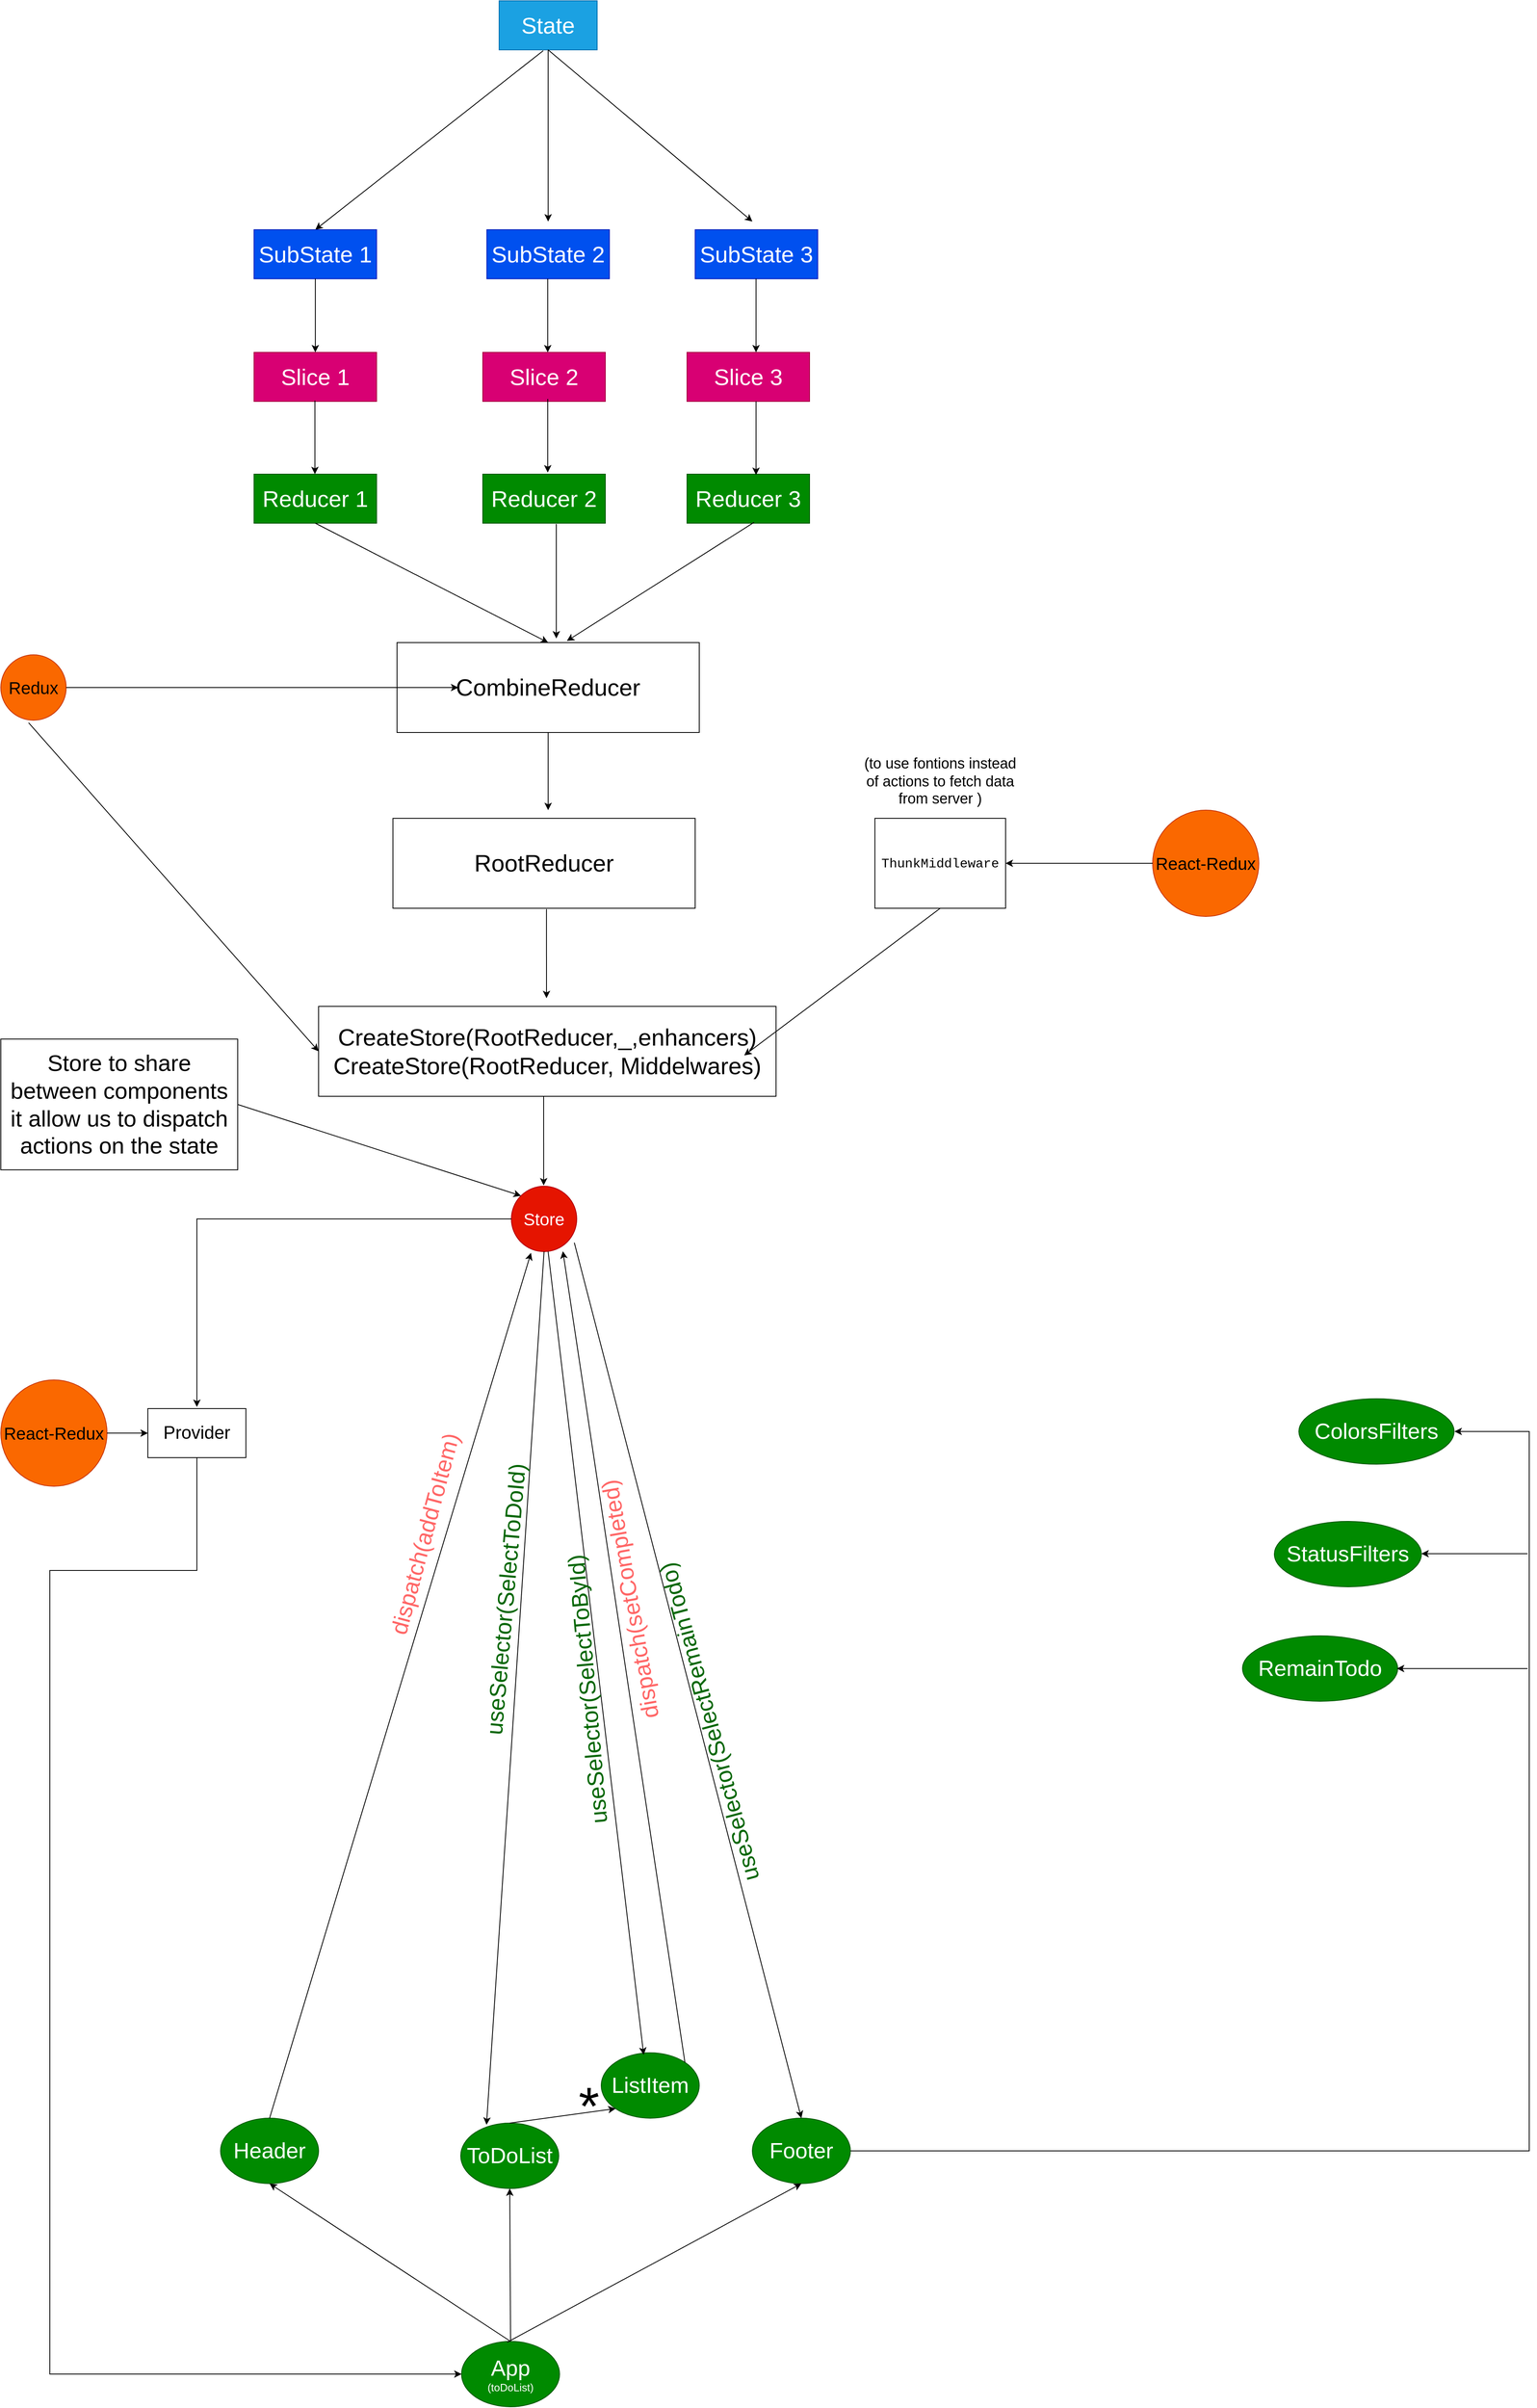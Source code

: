 <mxfile version="21.6.1" type="device">
  <diagram name="Page-1" id="SDdgka3PywcGcHc0HapG">
    <mxGraphModel dx="781" dy="2837" grid="1" gridSize="10" guides="1" tooltips="1" connect="1" arrows="1" fold="1" page="1" pageScale="1" pageWidth="3300" pageHeight="2339" math="0" shadow="0">
      <root>
        <mxCell id="0" />
        <mxCell id="1" parent="0" />
        <mxCell id="kLNVyJrnfXW6X7ckvjcb-1" value="&lt;font style=&quot;font-size: 28px;&quot;&gt;State&lt;/font&gt;" style="rounded=0;whiteSpace=wrap;html=1;fillColor=#1ba1e2;fontColor=#ffffff;strokeColor=#006EAF;" parent="1" vertex="1">
          <mxGeometry x="630" y="-2240" width="120" height="60" as="geometry" />
        </mxCell>
        <mxCell id="kLNVyJrnfXW6X7ckvjcb-2" value="&lt;font style=&quot;font-size: 28px;&quot;&gt;SubState 1&lt;/font&gt;" style="rounded=0;whiteSpace=wrap;html=1;" parent="1" vertex="1">
          <mxGeometry x="330" y="-1960" width="150" height="60" as="geometry" />
        </mxCell>
        <mxCell id="kLNVyJrnfXW6X7ckvjcb-5" value="" style="endArrow=classic;html=1;rounded=0;entryX=0.5;entryY=0;entryDx=0;entryDy=0;exitX=0.45;exitY=1.017;exitDx=0;exitDy=0;exitPerimeter=0;" parent="1" source="kLNVyJrnfXW6X7ckvjcb-1" target="kLNVyJrnfXW6X7ckvjcb-2" edge="1">
          <mxGeometry width="50" height="50" relative="1" as="geometry">
            <mxPoint x="700" y="-2000" as="sourcePoint" />
            <mxPoint x="750" y="-2050" as="targetPoint" />
          </mxGeometry>
        </mxCell>
        <mxCell id="kLNVyJrnfXW6X7ckvjcb-6" value="" style="endArrow=classic;html=1;rounded=0;entryX=0.5;entryY=0;entryDx=0;entryDy=0;exitX=0.5;exitY=1;exitDx=0;exitDy=0;" parent="1" source="kLNVyJrnfXW6X7ckvjcb-1" edge="1">
          <mxGeometry width="50" height="50" relative="1" as="geometry">
            <mxPoint x="694" y="-2169" as="sourcePoint" />
            <mxPoint x="690" y="-1970" as="targetPoint" />
          </mxGeometry>
        </mxCell>
        <mxCell id="kLNVyJrnfXW6X7ckvjcb-7" value="" style="endArrow=classic;html=1;rounded=0;entryX=0.5;entryY=0;entryDx=0;entryDy=0;exitX=0.5;exitY=1;exitDx=0;exitDy=0;" parent="1" source="kLNVyJrnfXW6X7ckvjcb-1" edge="1">
          <mxGeometry width="50" height="50" relative="1" as="geometry">
            <mxPoint x="700" y="-2180" as="sourcePoint" />
            <mxPoint x="940" y="-1970" as="targetPoint" />
          </mxGeometry>
        </mxCell>
        <mxCell id="kLNVyJrnfXW6X7ckvjcb-8" value="&lt;font style=&quot;font-size: 28px;&quot;&gt;SubState 1&lt;/font&gt;" style="rounded=0;whiteSpace=wrap;html=1;fillColor=#0050ef;strokeColor=#001DBC;fontColor=#ffffff;" parent="1" vertex="1">
          <mxGeometry x="330" y="-1960" width="150" height="60" as="geometry" />
        </mxCell>
        <mxCell id="kLNVyJrnfXW6X7ckvjcb-9" value="&lt;font style=&quot;font-size: 28px;&quot;&gt;SubState 2&lt;/font&gt;" style="rounded=0;whiteSpace=wrap;html=1;fillColor=#0050ef;fontColor=#ffffff;strokeColor=#001DBC;" parent="1" vertex="1">
          <mxGeometry x="615" y="-1960" width="150" height="60" as="geometry" />
        </mxCell>
        <mxCell id="kLNVyJrnfXW6X7ckvjcb-10" value="&lt;font style=&quot;font-size: 28px;&quot;&gt;SubState 3&lt;/font&gt;" style="rounded=0;whiteSpace=wrap;html=1;fillColor=#0050ef;fontColor=#ffffff;strokeColor=#001DBC;" parent="1" vertex="1">
          <mxGeometry x="870" y="-1960" width="150" height="60" as="geometry" />
        </mxCell>
        <mxCell id="kLNVyJrnfXW6X7ckvjcb-11" value="&lt;font style=&quot;font-size: 28px;&quot;&gt;Slice 1&lt;/font&gt;" style="rounded=0;whiteSpace=wrap;html=1;fillColor=#d80073;strokeColor=#A50040;fontColor=#ffffff;" parent="1" vertex="1">
          <mxGeometry x="330" y="-1810" width="150" height="60" as="geometry" />
        </mxCell>
        <mxCell id="kLNVyJrnfXW6X7ckvjcb-12" value="&lt;font style=&quot;font-size: 28px;&quot;&gt;Slice 2&lt;/font&gt;" style="rounded=0;whiteSpace=wrap;html=1;fillColor=#d80073;strokeColor=#A50040;fontColor=#ffffff;" parent="1" vertex="1">
          <mxGeometry x="610" y="-1810" width="150" height="60" as="geometry" />
        </mxCell>
        <mxCell id="kLNVyJrnfXW6X7ckvjcb-13" value="&lt;font style=&quot;font-size: 28px;&quot;&gt;Slice 3&lt;/font&gt;" style="rounded=0;whiteSpace=wrap;html=1;fillColor=#d80073;strokeColor=#A50040;fontColor=#ffffff;" parent="1" vertex="1">
          <mxGeometry x="860" y="-1810" width="150" height="60" as="geometry" />
        </mxCell>
        <mxCell id="kLNVyJrnfXW6X7ckvjcb-14" value="" style="endArrow=classic;html=1;rounded=0;exitX=0.5;exitY=1;exitDx=0;exitDy=0;entryX=0.5;entryY=0;entryDx=0;entryDy=0;" parent="1" source="kLNVyJrnfXW6X7ckvjcb-8" target="kLNVyJrnfXW6X7ckvjcb-11" edge="1">
          <mxGeometry width="50" height="50" relative="1" as="geometry">
            <mxPoint x="700" y="-1800" as="sourcePoint" />
            <mxPoint x="520" y="-1830" as="targetPoint" />
          </mxGeometry>
        </mxCell>
        <mxCell id="kLNVyJrnfXW6X7ckvjcb-15" value="" style="endArrow=classic;html=1;rounded=0;exitX=0.5;exitY=1;exitDx=0;exitDy=0;entryX=0.5;entryY=0;entryDx=0;entryDy=0;" parent="1" edge="1">
          <mxGeometry width="50" height="50" relative="1" as="geometry">
            <mxPoint x="689.5" y="-1900" as="sourcePoint" />
            <mxPoint x="689.5" y="-1810" as="targetPoint" />
          </mxGeometry>
        </mxCell>
        <mxCell id="kLNVyJrnfXW6X7ckvjcb-16" value="" style="endArrow=classic;html=1;rounded=0;exitX=0.5;exitY=1;exitDx=0;exitDy=0;entryX=0.5;entryY=0;entryDx=0;entryDy=0;" parent="1" edge="1">
          <mxGeometry width="50" height="50" relative="1" as="geometry">
            <mxPoint x="944.5" y="-1900" as="sourcePoint" />
            <mxPoint x="944.5" y="-1810" as="targetPoint" />
          </mxGeometry>
        </mxCell>
        <mxCell id="kLNVyJrnfXW6X7ckvjcb-19" value="&lt;font style=&quot;font-size: 28px;&quot;&gt;Reducer 1&lt;/font&gt;" style="rounded=0;whiteSpace=wrap;html=1;fillColor=#008a00;strokeColor=#005700;fontColor=#ffffff;" parent="1" vertex="1">
          <mxGeometry x="330" y="-1661" width="150" height="60" as="geometry" />
        </mxCell>
        <mxCell id="kLNVyJrnfXW6X7ckvjcb-20" value="&lt;font style=&quot;font-size: 28px;&quot;&gt;Reducer 2&lt;/font&gt;" style="rounded=0;whiteSpace=wrap;html=1;fillColor=#008a00;strokeColor=#005700;fontColor=#ffffff;" parent="1" vertex="1">
          <mxGeometry x="610" y="-1661" width="150" height="60" as="geometry" />
        </mxCell>
        <mxCell id="kLNVyJrnfXW6X7ckvjcb-21" value="&lt;font style=&quot;font-size: 28px;&quot;&gt;Reducer 3&lt;/font&gt;" style="rounded=0;whiteSpace=wrap;html=1;fillColor=#008a00;strokeColor=#005700;fontColor=#ffffff;" parent="1" vertex="1">
          <mxGeometry x="860" y="-1661" width="150" height="60" as="geometry" />
        </mxCell>
        <mxCell id="kLNVyJrnfXW6X7ckvjcb-22" value="" style="endArrow=classic;html=1;rounded=0;exitX=0.5;exitY=1;exitDx=0;exitDy=0;entryX=0.5;entryY=0;entryDx=0;entryDy=0;" parent="1" edge="1">
          <mxGeometry width="50" height="50" relative="1" as="geometry">
            <mxPoint x="404.5" y="-1751" as="sourcePoint" />
            <mxPoint x="404.5" y="-1661" as="targetPoint" />
          </mxGeometry>
        </mxCell>
        <mxCell id="kLNVyJrnfXW6X7ckvjcb-23" value="" style="endArrow=classic;html=1;rounded=0;exitX=0.5;exitY=1;exitDx=0;exitDy=0;entryX=0.5;entryY=0;entryDx=0;entryDy=0;" parent="1" edge="1">
          <mxGeometry width="50" height="50" relative="1" as="geometry">
            <mxPoint x="689.5" y="-1753" as="sourcePoint" />
            <mxPoint x="689.5" y="-1663" as="targetPoint" />
          </mxGeometry>
        </mxCell>
        <mxCell id="kLNVyJrnfXW6X7ckvjcb-24" value="" style="endArrow=classic;html=1;rounded=0;exitX=0.5;exitY=1;exitDx=0;exitDy=0;entryX=0.5;entryY=0;entryDx=0;entryDy=0;" parent="1" edge="1">
          <mxGeometry width="50" height="50" relative="1" as="geometry">
            <mxPoint x="944.5" y="-1750" as="sourcePoint" />
            <mxPoint x="944.5" y="-1660" as="targetPoint" />
          </mxGeometry>
        </mxCell>
        <mxCell id="kLNVyJrnfXW6X7ckvjcb-25" value="&lt;font style=&quot;font-size: 29px;&quot;&gt;CombineReducer&lt;/font&gt;" style="rounded=0;whiteSpace=wrap;html=1;" parent="1" vertex="1">
          <mxGeometry x="505" y="-1455" width="370" height="110" as="geometry" />
        </mxCell>
        <mxCell id="kLNVyJrnfXW6X7ckvjcb-26" value="" style="endArrow=classic;html=1;rounded=0;exitX=0.5;exitY=1;exitDx=0;exitDy=0;entryX=0.5;entryY=0;entryDx=0;entryDy=0;" parent="1" source="kLNVyJrnfXW6X7ckvjcb-19" target="kLNVyJrnfXW6X7ckvjcb-25" edge="1">
          <mxGeometry width="50" height="50" relative="1" as="geometry">
            <mxPoint x="700" y="-1500" as="sourcePoint" />
            <mxPoint x="750" y="-1550" as="targetPoint" />
          </mxGeometry>
        </mxCell>
        <mxCell id="kLNVyJrnfXW6X7ckvjcb-27" value="" style="endArrow=classic;html=1;rounded=0;" parent="1" edge="1">
          <mxGeometry width="50" height="50" relative="1" as="geometry">
            <mxPoint x="700" y="-1600" as="sourcePoint" />
            <mxPoint x="700" y="-1460" as="targetPoint" />
          </mxGeometry>
        </mxCell>
        <mxCell id="kLNVyJrnfXW6X7ckvjcb-28" value="" style="endArrow=classic;html=1;rounded=0;exitX=0.547;exitY=0.983;exitDx=0;exitDy=0;exitPerimeter=0;entryX=0.562;entryY=-0.018;entryDx=0;entryDy=0;entryPerimeter=0;" parent="1" source="kLNVyJrnfXW6X7ckvjcb-21" target="kLNVyJrnfXW6X7ckvjcb-25" edge="1">
          <mxGeometry width="50" height="50" relative="1" as="geometry">
            <mxPoint x="415" y="-1591" as="sourcePoint" />
            <mxPoint x="720" y="-1460" as="targetPoint" />
          </mxGeometry>
        </mxCell>
        <mxCell id="kLNVyJrnfXW6X7ckvjcb-29" value="" style="endArrow=classic;html=1;rounded=0;entryX=0;entryY=0.5;entryDx=0;entryDy=0;exitX=0.425;exitY=1.038;exitDx=0;exitDy=0;exitPerimeter=0;" parent="1" source="kLNVyJrnfXW6X7ckvjcb-30" target="kLNVyJrnfXW6X7ckvjcb-33" edge="1">
          <mxGeometry width="50" height="50" relative="1" as="geometry">
            <mxPoint x="100" y="-1400" as="sourcePoint" />
            <mxPoint x="380" y="-960" as="targetPoint" />
          </mxGeometry>
        </mxCell>
        <mxCell id="kLNVyJrnfXW6X7ckvjcb-30" value="&lt;font style=&quot;font-size: 21px;&quot;&gt;Redux&lt;/font&gt;" style="ellipse;whiteSpace=wrap;html=1;aspect=fixed;fillColor=#fa6800;fontColor=#000000;strokeColor=#C73500;" parent="1" vertex="1">
          <mxGeometry x="20" y="-1440" width="80" height="80" as="geometry" />
        </mxCell>
        <mxCell id="kLNVyJrnfXW6X7ckvjcb-31" value="&lt;font style=&quot;font-size: 29px;&quot;&gt;RootReducer&lt;/font&gt;" style="rounded=0;whiteSpace=wrap;html=1;" parent="1" vertex="1">
          <mxGeometry x="500" y="-1240" width="370" height="110" as="geometry" />
        </mxCell>
        <mxCell id="kLNVyJrnfXW6X7ckvjcb-32" value="" style="endArrow=classic;html=1;rounded=0;exitX=0.5;exitY=1;exitDx=0;exitDy=0;" parent="1" source="kLNVyJrnfXW6X7ckvjcb-25" edge="1">
          <mxGeometry width="50" height="50" relative="1" as="geometry">
            <mxPoint x="690" y="-1330" as="sourcePoint" />
            <mxPoint x="690" y="-1250" as="targetPoint" />
          </mxGeometry>
        </mxCell>
        <mxCell id="kLNVyJrnfXW6X7ckvjcb-33" value="&lt;font style=&quot;font-size: 29px;&quot;&gt;CreateStore(RootReducer,_,enhancers)&lt;br&gt;CreateStore(RootReducer, Middelwares)&lt;br&gt;&lt;/font&gt;" style="rounded=0;whiteSpace=wrap;html=1;" parent="1" vertex="1">
          <mxGeometry x="409" y="-1010" width="560" height="110" as="geometry" />
        </mxCell>
        <mxCell id="kLNVyJrnfXW6X7ckvjcb-34" value="" style="endArrow=classic;html=1;rounded=0;exitX=1;exitY=0.5;exitDx=0;exitDy=0;" parent="1" source="kLNVyJrnfXW6X7ckvjcb-30" edge="1">
          <mxGeometry width="50" height="50" relative="1" as="geometry">
            <mxPoint x="269" y="-1403" as="sourcePoint" />
            <mxPoint x="580" y="-1400" as="targetPoint" />
          </mxGeometry>
        </mxCell>
        <mxCell id="kLNVyJrnfXW6X7ckvjcb-36" value="" style="endArrow=classic;html=1;rounded=0;exitX=0.481;exitY=1.009;exitDx=0;exitDy=0;exitPerimeter=0;" parent="1" edge="1">
          <mxGeometry width="50" height="50" relative="1" as="geometry">
            <mxPoint x="687.97" y="-1129.01" as="sourcePoint" />
            <mxPoint x="688" y="-1020" as="targetPoint" />
          </mxGeometry>
        </mxCell>
        <mxCell id="kLNVyJrnfXW6X7ckvjcb-37" value="" style="endArrow=classic;html=1;rounded=0;exitX=0.481;exitY=1.009;exitDx=0;exitDy=0;exitPerimeter=0;" parent="1" edge="1">
          <mxGeometry width="50" height="50" relative="1" as="geometry">
            <mxPoint x="684.5" y="-900" as="sourcePoint" />
            <mxPoint x="684.53" y="-790.99" as="targetPoint" />
          </mxGeometry>
        </mxCell>
        <mxCell id="kLNVyJrnfXW6X7ckvjcb-38" value="&lt;font style=&quot;font-size: 21px;&quot;&gt;Store&lt;/font&gt;" style="ellipse;whiteSpace=wrap;html=1;aspect=fixed;fillColor=#e51400;fontColor=#ffffff;strokeColor=#B20000;" parent="1" vertex="1">
          <mxGeometry x="645" y="-790" width="80" height="80" as="geometry" />
        </mxCell>
        <mxCell id="kLNVyJrnfXW6X7ckvjcb-39" value="" style="endArrow=classic;html=1;rounded=0;entryX=0;entryY=0;entryDx=0;entryDy=0;exitX=1;exitY=0.5;exitDx=0;exitDy=0;" parent="1" source="kLNVyJrnfXW6X7ckvjcb-40" target="kLNVyJrnfXW6X7ckvjcb-38" edge="1">
          <mxGeometry width="50" height="50" relative="1" as="geometry">
            <mxPoint x="350" y="-700" as="sourcePoint" />
            <mxPoint x="630" y="-750" as="targetPoint" />
          </mxGeometry>
        </mxCell>
        <mxCell id="kLNVyJrnfXW6X7ckvjcb-40" value="&lt;font style=&quot;font-size: 28px;&quot;&gt;Store to share between components&lt;br&gt;it allow us to dispatch actions on the state&lt;/font&gt;" style="rounded=0;whiteSpace=wrap;html=1;" parent="1" vertex="1">
          <mxGeometry x="20" y="-970" width="290" height="160" as="geometry" />
        </mxCell>
        <mxCell id="LVGa69xpTI1mF76WPxVX-1" value="&lt;font style=&quot;&quot;&gt;&lt;span style=&quot;font-size: 27px;&quot;&gt;App&lt;/span&gt;&lt;br&gt;&lt;font style=&quot;font-size: 13px;&quot;&gt;(toDoList)&lt;/font&gt;&lt;br&gt;&lt;/font&gt;" style="ellipse;whiteSpace=wrap;html=1;fillColor=#008a00;fontColor=#ffffff;strokeColor=#005700;" parent="1" vertex="1">
          <mxGeometry x="584" y="623" width="120" height="80" as="geometry" />
        </mxCell>
        <mxCell id="LVGa69xpTI1mF76WPxVX-2" value="&lt;font style=&quot;&quot;&gt;&lt;span style=&quot;font-size: 27px;&quot;&gt;Header&lt;/span&gt;&lt;br&gt;&lt;/font&gt;" style="ellipse;whiteSpace=wrap;html=1;fillColor=#008a00;fontColor=#ffffff;strokeColor=#005700;" parent="1" vertex="1">
          <mxGeometry x="289" y="350" width="120" height="80" as="geometry" />
        </mxCell>
        <mxCell id="LVGa69xpTI1mF76WPxVX-3" value="&lt;font style=&quot;&quot;&gt;&lt;span style=&quot;font-size: 27px;&quot;&gt;ToDoList&lt;/span&gt;&lt;br&gt;&lt;/font&gt;" style="ellipse;whiteSpace=wrap;html=1;fillColor=#008a00;fontColor=#ffffff;strokeColor=#005700;" parent="1" vertex="1">
          <mxGeometry x="583" y="356" width="120" height="80" as="geometry" />
        </mxCell>
        <mxCell id="LVGa69xpTI1mF76WPxVX-15" style="edgeStyle=orthogonalEdgeStyle;rounded=0;orthogonalLoop=1;jettySize=auto;html=1;exitX=1;exitY=0.5;exitDx=0;exitDy=0;" parent="1" source="LVGa69xpTI1mF76WPxVX-4" edge="1">
          <mxGeometry relative="1" as="geometry">
            <mxPoint x="1799.5" y="-490" as="targetPoint" />
            <mxPoint x="1100" y="85" as="sourcePoint" />
            <Array as="points">
              <mxPoint x="1891" y="390" />
              <mxPoint x="1891" y="-490" />
            </Array>
          </mxGeometry>
        </mxCell>
        <mxCell id="LVGa69xpTI1mF76WPxVX-4" value="&lt;font style=&quot;&quot;&gt;&lt;span style=&quot;font-size: 27px;&quot;&gt;Footer&lt;/span&gt;&lt;br&gt;&lt;/font&gt;" style="ellipse;whiteSpace=wrap;html=1;fillColor=#008a00;fontColor=#ffffff;strokeColor=#005700;" parent="1" vertex="1">
          <mxGeometry x="940" y="350" width="120" height="80" as="geometry" />
        </mxCell>
        <mxCell id="LVGa69xpTI1mF76WPxVX-5" value="" style="endArrow=classic;html=1;rounded=0;exitX=0.5;exitY=0;exitDx=0;exitDy=0;entryX=0.5;entryY=1;entryDx=0;entryDy=0;" parent="1" source="LVGa69xpTI1mF76WPxVX-1" target="LVGa69xpTI1mF76WPxVX-2" edge="1">
          <mxGeometry width="50" height="50" relative="1" as="geometry">
            <mxPoint x="500" y="450" as="sourcePoint" />
            <mxPoint x="550" y="400" as="targetPoint" />
          </mxGeometry>
        </mxCell>
        <mxCell id="LVGa69xpTI1mF76WPxVX-6" value="" style="endArrow=classic;html=1;rounded=0;exitX=0.5;exitY=0;exitDx=0;exitDy=0;entryX=0.5;entryY=1;entryDx=0;entryDy=0;" parent="1" source="LVGa69xpTI1mF76WPxVX-1" target="LVGa69xpTI1mF76WPxVX-3" edge="1">
          <mxGeometry width="50" height="50" relative="1" as="geometry">
            <mxPoint x="650" y="592" as="sourcePoint" />
            <mxPoint x="359" y="440" as="targetPoint" />
          </mxGeometry>
        </mxCell>
        <mxCell id="LVGa69xpTI1mF76WPxVX-7" value="" style="endArrow=classic;html=1;rounded=0;" parent="1" edge="1">
          <mxGeometry width="50" height="50" relative="1" as="geometry">
            <mxPoint x="640" y="624" as="sourcePoint" />
            <mxPoint x="1000" y="430" as="targetPoint" />
          </mxGeometry>
        </mxCell>
        <mxCell id="LVGa69xpTI1mF76WPxVX-8" value="&lt;font style=&quot;&quot;&gt;&lt;span style=&quot;font-size: 27px;&quot;&gt;ListItem&lt;/span&gt;&lt;br&gt;&lt;/font&gt;" style="ellipse;whiteSpace=wrap;html=1;fillColor=#008a00;fontColor=#ffffff;strokeColor=#005700;" parent="1" vertex="1">
          <mxGeometry x="755" y="270" width="120" height="80" as="geometry" />
        </mxCell>
        <mxCell id="LVGa69xpTI1mF76WPxVX-9" value="" style="endArrow=classic;html=1;rounded=0;exitX=0.5;exitY=0;exitDx=0;exitDy=0;entryX=0;entryY=1;entryDx=0;entryDy=0;" parent="1" source="LVGa69xpTI1mF76WPxVX-3" target="LVGa69xpTI1mF76WPxVX-8" edge="1">
          <mxGeometry width="50" height="50" relative="1" as="geometry">
            <mxPoint x="524.5" y="467" as="sourcePoint" />
            <mxPoint x="523.5" y="280" as="targetPoint" />
          </mxGeometry>
        </mxCell>
        <mxCell id="LVGa69xpTI1mF76WPxVX-10" value="&lt;p style=&quot;line-height: 0%;&quot;&gt;&lt;font style=&quot;font-size: 65px;&quot;&gt;*&lt;/font&gt;&lt;/p&gt;" style="text;html=1;strokeColor=none;fillColor=none;align=center;verticalAlign=middle;whiteSpace=wrap;rounded=0;" parent="1" vertex="1">
          <mxGeometry x="710" y="334" width="60" height="20" as="geometry" />
        </mxCell>
        <mxCell id="LVGa69xpTI1mF76WPxVX-11" value="&lt;font style=&quot;&quot;&gt;&lt;span style=&quot;font-size: 27px;&quot;&gt;RemainTodo&lt;/span&gt;&lt;br&gt;&lt;/font&gt;" style="ellipse;whiteSpace=wrap;html=1;fillColor=#008a00;fontColor=#ffffff;strokeColor=#005700;" parent="1" vertex="1">
          <mxGeometry x="1540" y="-240" width="190" height="80" as="geometry" />
        </mxCell>
        <mxCell id="LVGa69xpTI1mF76WPxVX-12" value="&lt;font style=&quot;&quot;&gt;&lt;span style=&quot;font-size: 27px;&quot;&gt;StatusFilters&lt;/span&gt;&lt;br&gt;&lt;/font&gt;" style="ellipse;whiteSpace=wrap;html=1;fillColor=#008a00;fontColor=#ffffff;strokeColor=#005700;" parent="1" vertex="1">
          <mxGeometry x="1579" y="-380" width="180" height="80" as="geometry" />
        </mxCell>
        <mxCell id="LVGa69xpTI1mF76WPxVX-13" value="&lt;font style=&quot;&quot;&gt;&lt;span style=&quot;font-size: 27px;&quot;&gt;ColorsFilters&lt;/span&gt;&lt;br&gt;&lt;/font&gt;" style="ellipse;whiteSpace=wrap;html=1;fillColor=#008a00;fontColor=#ffffff;strokeColor=#005700;" parent="1" vertex="1">
          <mxGeometry x="1609" y="-530" width="190" height="80" as="geometry" />
        </mxCell>
        <mxCell id="LVGa69xpTI1mF76WPxVX-14" value="" style="endArrow=classic;html=1;rounded=0;" parent="1" edge="1">
          <mxGeometry width="50" height="50" relative="1" as="geometry">
            <mxPoint x="1889" y="-340.5" as="sourcePoint" />
            <mxPoint x="1759" y="-340.5" as="targetPoint" />
          </mxGeometry>
        </mxCell>
        <mxCell id="LVGa69xpTI1mF76WPxVX-17" value="" style="endArrow=classic;html=1;rounded=0;entryX=1;entryY=0.5;entryDx=0;entryDy=0;" parent="1" edge="1">
          <mxGeometry width="50" height="50" relative="1" as="geometry">
            <mxPoint x="1889" y="-200" as="sourcePoint" />
            <mxPoint x="1729" y="-200" as="targetPoint" />
          </mxGeometry>
        </mxCell>
        <mxCell id="LVGa69xpTI1mF76WPxVX-18" value="" style="endArrow=classic;html=1;rounded=0;exitX=0;exitY=0.5;exitDx=0;exitDy=0;entryX=0.5;entryY=0;entryDx=0;entryDy=0;" parent="1" source="kLNVyJrnfXW6X7ckvjcb-38" edge="1">
          <mxGeometry width="50" height="50" relative="1" as="geometry">
            <mxPoint x="535" y="-710" as="sourcePoint" />
            <mxPoint x="260" y="-520" as="targetPoint" />
            <Array as="points">
              <mxPoint x="260" y="-750" />
              <mxPoint x="260" y="-580" />
            </Array>
          </mxGeometry>
        </mxCell>
        <mxCell id="LVGa69xpTI1mF76WPxVX-19" value="&lt;font style=&quot;font-size: 22px;&quot;&gt;Provider&lt;/font&gt;" style="rounded=0;whiteSpace=wrap;html=1;" parent="1" vertex="1">
          <mxGeometry x="200" y="-518" width="120" height="60" as="geometry" />
        </mxCell>
        <mxCell id="LVGa69xpTI1mF76WPxVX-20" value="&lt;font style=&quot;font-size: 21px;&quot;&gt;React-Redux&lt;/font&gt;" style="ellipse;whiteSpace=wrap;html=1;aspect=fixed;fillColor=#fa6800;fontColor=#000000;strokeColor=#C73500;" parent="1" vertex="1">
          <mxGeometry x="20" y="-553" width="130" height="130" as="geometry" />
        </mxCell>
        <mxCell id="LVGa69xpTI1mF76WPxVX-21" value="" style="endArrow=classic;html=1;rounded=0;exitX=1;exitY=0.5;exitDx=0;exitDy=0;entryX=0;entryY=0.5;entryDx=0;entryDy=0;" parent="1" source="LVGa69xpTI1mF76WPxVX-20" target="LVGa69xpTI1mF76WPxVX-19" edge="1">
          <mxGeometry width="50" height="50" relative="1" as="geometry">
            <mxPoint x="80" y="-480" as="sourcePoint" />
            <mxPoint x="130" y="-530" as="targetPoint" />
          </mxGeometry>
        </mxCell>
        <mxCell id="LVGa69xpTI1mF76WPxVX-22" value="" style="endArrow=classic;html=1;rounded=0;exitX=0.5;exitY=1;exitDx=0;exitDy=0;entryX=0;entryY=0.5;entryDx=0;entryDy=0;" parent="1" source="LVGa69xpTI1mF76WPxVX-19" target="LVGa69xpTI1mF76WPxVX-1" edge="1">
          <mxGeometry width="50" height="50" relative="1" as="geometry">
            <mxPoint x="340" y="-380" as="sourcePoint" />
            <mxPoint x="90" y="671" as="targetPoint" />
            <Array as="points">
              <mxPoint x="260" y="-320" />
              <mxPoint x="80" y="-320" />
              <mxPoint x="80" y="663" />
            </Array>
          </mxGeometry>
        </mxCell>
        <mxCell id="LVGa69xpTI1mF76WPxVX-23" value="" style="endArrow=classic;html=1;rounded=0;exitX=0.5;exitY=0;exitDx=0;exitDy=0;entryX=0.3;entryY=1.019;entryDx=0;entryDy=0;entryPerimeter=0;" parent="1" source="LVGa69xpTI1mF76WPxVX-2" target="kLNVyJrnfXW6X7ckvjcb-38" edge="1">
          <mxGeometry width="50" height="50" relative="1" as="geometry">
            <mxPoint x="390" y="290" as="sourcePoint" />
            <mxPoint x="440" y="240" as="targetPoint" />
          </mxGeometry>
        </mxCell>
        <mxCell id="LVGa69xpTI1mF76WPxVX-24" value="&lt;font color=&quot;#ff6666&quot; style=&quot;font-size: 28px;&quot;&gt;dispatch(addToItem)&lt;/font&gt;" style="text;html=1;strokeColor=none;fillColor=none;align=center;verticalAlign=middle;whiteSpace=wrap;rounded=0;rotation=-75;" parent="1" vertex="1">
          <mxGeometry x="509" y="-380" width="60" height="30" as="geometry" />
        </mxCell>
        <mxCell id="LVGa69xpTI1mF76WPxVX-27" value="" style="endArrow=classic;html=1;rounded=0;entryX=0.263;entryY=0.025;entryDx=0;entryDy=0;entryPerimeter=0;exitX=0.5;exitY=1;exitDx=0;exitDy=0;" parent="1" source="kLNVyJrnfXW6X7ckvjcb-38" target="LVGa69xpTI1mF76WPxVX-3" edge="1">
          <mxGeometry width="50" height="50" relative="1" as="geometry">
            <mxPoint x="390" y="-500" as="sourcePoint" />
            <mxPoint x="440" y="-550" as="targetPoint" />
          </mxGeometry>
        </mxCell>
        <mxCell id="LVGa69xpTI1mF76WPxVX-28" value="&lt;font color=&quot;#006600&quot; style=&quot;font-size: 28px;&quot;&gt;useSelector(SelectToDoId)&lt;/font&gt;" style="text;html=1;strokeColor=none;fillColor=none;align=center;verticalAlign=middle;whiteSpace=wrap;rounded=0;rotation=-85;" parent="1" vertex="1">
          <mxGeometry x="608" y="-300" width="60" height="30" as="geometry" />
        </mxCell>
        <mxCell id="LVGa69xpTI1mF76WPxVX-29" value="" style="endArrow=classic;html=1;rounded=0;entryX=0.5;entryY=0;entryDx=0;entryDy=0;exitX=0.663;exitY=0.969;exitDx=0;exitDy=0;exitPerimeter=0;" parent="1" edge="1">
          <mxGeometry width="50" height="50" relative="1" as="geometry">
            <mxPoint x="690" y="-710" as="sourcePoint" />
            <mxPoint x="806.96" y="272.48" as="targetPoint" />
          </mxGeometry>
        </mxCell>
        <mxCell id="LVGa69xpTI1mF76WPxVX-30" value="&lt;font color=&quot;#006600&quot; style=&quot;font-size: 28px;&quot;&gt;useSelector(SelectToById)&lt;/font&gt;" style="text;html=1;strokeColor=none;fillColor=none;align=center;verticalAlign=middle;whiteSpace=wrap;rounded=0;rotation=-95;" parent="1" vertex="1">
          <mxGeometry x="708" y="-190" width="60" height="30" as="geometry" />
        </mxCell>
        <mxCell id="LVGa69xpTI1mF76WPxVX-33" value="" style="endArrow=classic;html=1;rounded=0;exitX=1;exitY=0;exitDx=0;exitDy=0;entryX=0.788;entryY=0.994;entryDx=0;entryDy=0;entryPerimeter=0;" parent="1" source="LVGa69xpTI1mF76WPxVX-8" target="kLNVyJrnfXW6X7ckvjcb-38" edge="1">
          <mxGeometry width="50" height="50" relative="1" as="geometry">
            <mxPoint x="650" y="634" as="sourcePoint" />
            <mxPoint x="1010" y="440" as="targetPoint" />
          </mxGeometry>
        </mxCell>
        <mxCell id="LVGa69xpTI1mF76WPxVX-34" value="&lt;font color=&quot;#ff6666&quot; style=&quot;font-size: 28px;&quot;&gt;dispatch(setCompleted)&lt;/font&gt;" style="text;html=1;strokeColor=none;fillColor=none;align=center;verticalAlign=middle;whiteSpace=wrap;rounded=0;rotation=-100;" parent="1" vertex="1">
          <mxGeometry x="760" y="-300" width="60" height="30" as="geometry" />
        </mxCell>
        <mxCell id="LVGa69xpTI1mF76WPxVX-35" value="" style="endArrow=classic;html=1;rounded=0;entryX=0.5;entryY=0;entryDx=0;entryDy=0;exitX=0.963;exitY=0.863;exitDx=0;exitDy=0;exitPerimeter=0;" parent="1" source="kLNVyJrnfXW6X7ckvjcb-38" target="LVGa69xpTI1mF76WPxVX-4" edge="1">
          <mxGeometry width="50" height="50" relative="1" as="geometry">
            <mxPoint x="700" y="-700" as="sourcePoint" />
            <mxPoint x="816.96" y="282.48" as="targetPoint" />
          </mxGeometry>
        </mxCell>
        <mxCell id="LVGa69xpTI1mF76WPxVX-36" value="&lt;font color=&quot;#006600&quot; style=&quot;font-size: 28px;&quot;&gt;useSelector(SelectRemainTodo)&lt;/font&gt;" style="text;html=1;strokeColor=none;fillColor=none;align=center;verticalAlign=middle;whiteSpace=wrap;rounded=0;rotation=-105;" parent="1" vertex="1">
          <mxGeometry x="857" y="-150" width="60" height="30" as="geometry" />
        </mxCell>
        <mxCell id="LVGa69xpTI1mF76WPxVX-37" value="&lt;font style=&quot;font-size: 29px;&quot;&gt;&lt;div style=&quot;font-family: Consolas, &amp;quot;Courier New&amp;quot;, monospace; font-size: 16px; line-height: 22px; background-color: rgb(255, 255, 255);&quot;&gt;ThunkMiddleware&lt;/div&gt;&lt;/font&gt;" style="rounded=0;whiteSpace=wrap;html=1;" parent="1" vertex="1">
          <mxGeometry x="1090" y="-1240" width="160" height="110" as="geometry" />
        </mxCell>
        <mxCell id="LVGa69xpTI1mF76WPxVX-38" value="" style="endArrow=classic;html=1;rounded=0;exitX=0.5;exitY=1;exitDx=0;exitDy=0;" parent="1" source="LVGa69xpTI1mF76WPxVX-37" edge="1">
          <mxGeometry width="50" height="50" relative="1" as="geometry">
            <mxPoint x="1130" y="-1120" as="sourcePoint" />
            <mxPoint x="930" y="-950" as="targetPoint" />
          </mxGeometry>
        </mxCell>
        <mxCell id="LVGa69xpTI1mF76WPxVX-39" value="&lt;font style=&quot;font-size: 21px;&quot;&gt;React-Redux&lt;/font&gt;" style="ellipse;whiteSpace=wrap;html=1;aspect=fixed;fillColor=#fa6800;fontColor=#000000;strokeColor=#C73500;" parent="1" vertex="1">
          <mxGeometry x="1430" y="-1250" width="130" height="130" as="geometry" />
        </mxCell>
        <mxCell id="LVGa69xpTI1mF76WPxVX-40" value="" style="endArrow=classic;html=1;rounded=0;exitX=0;exitY=0.5;exitDx=0;exitDy=0;entryX=1;entryY=0.5;entryDx=0;entryDy=0;" parent="1" source="LVGa69xpTI1mF76WPxVX-39" target="LVGa69xpTI1mF76WPxVX-37" edge="1">
          <mxGeometry width="50" height="50" relative="1" as="geometry">
            <mxPoint x="1560" y="-1210" as="sourcePoint" />
            <mxPoint x="1610" y="-1260" as="targetPoint" />
          </mxGeometry>
        </mxCell>
        <mxCell id="LVGa69xpTI1mF76WPxVX-41" value="&lt;font style=&quot;font-size: 18px;&quot;&gt;(to use fontions instead of actions to fetch data from server )&lt;/font&gt;" style="text;html=1;strokeColor=none;fillColor=none;align=center;verticalAlign=middle;whiteSpace=wrap;rounded=0;" parent="1" vertex="1">
          <mxGeometry x="1070" y="-1300" width="200" height="30" as="geometry" />
        </mxCell>
      </root>
    </mxGraphModel>
  </diagram>
</mxfile>
